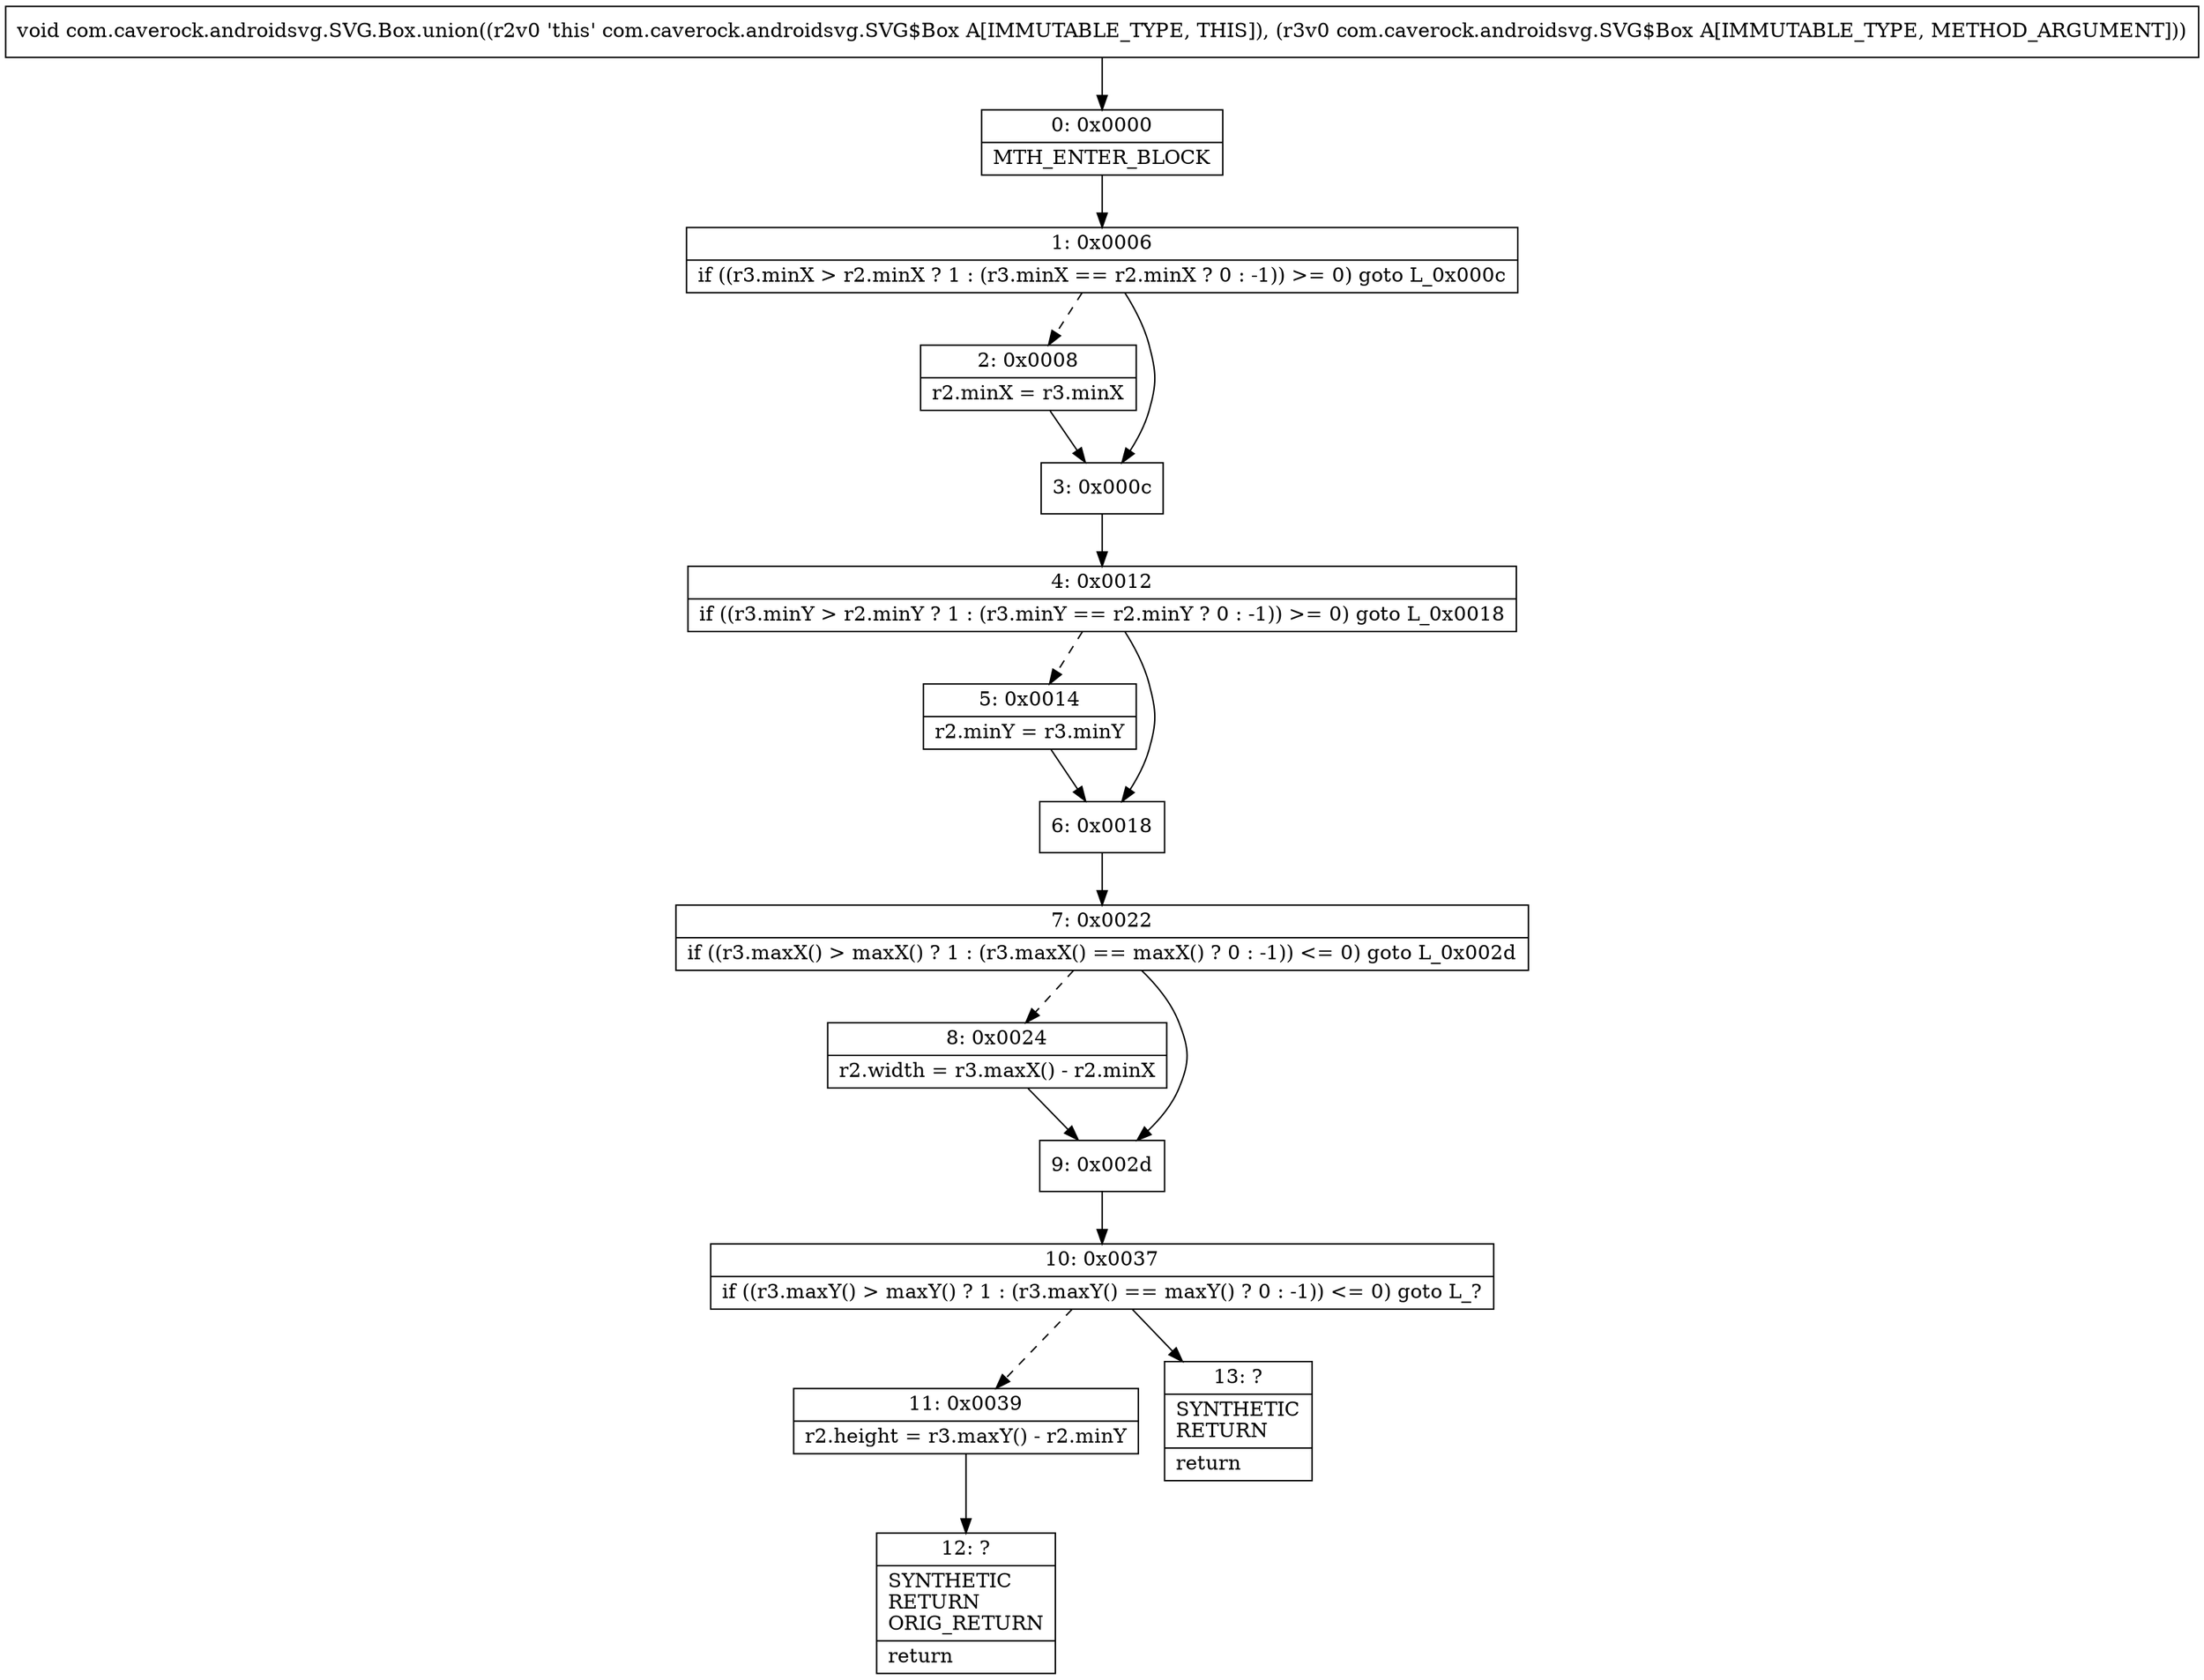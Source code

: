 digraph "CFG forcom.caverock.androidsvg.SVG.Box.union(Lcom\/caverock\/androidsvg\/SVG$Box;)V" {
Node_0 [shape=record,label="{0\:\ 0x0000|MTH_ENTER_BLOCK\l}"];
Node_1 [shape=record,label="{1\:\ 0x0006|if ((r3.minX \> r2.minX ? 1 : (r3.minX == r2.minX ? 0 : \-1)) \>= 0) goto L_0x000c\l}"];
Node_2 [shape=record,label="{2\:\ 0x0008|r2.minX = r3.minX\l}"];
Node_3 [shape=record,label="{3\:\ 0x000c}"];
Node_4 [shape=record,label="{4\:\ 0x0012|if ((r3.minY \> r2.minY ? 1 : (r3.minY == r2.minY ? 0 : \-1)) \>= 0) goto L_0x0018\l}"];
Node_5 [shape=record,label="{5\:\ 0x0014|r2.minY = r3.minY\l}"];
Node_6 [shape=record,label="{6\:\ 0x0018}"];
Node_7 [shape=record,label="{7\:\ 0x0022|if ((r3.maxX() \> maxX() ? 1 : (r3.maxX() == maxX() ? 0 : \-1)) \<= 0) goto L_0x002d\l}"];
Node_8 [shape=record,label="{8\:\ 0x0024|r2.width = r3.maxX() \- r2.minX\l}"];
Node_9 [shape=record,label="{9\:\ 0x002d}"];
Node_10 [shape=record,label="{10\:\ 0x0037|if ((r3.maxY() \> maxY() ? 1 : (r3.maxY() == maxY() ? 0 : \-1)) \<= 0) goto L_?\l}"];
Node_11 [shape=record,label="{11\:\ 0x0039|r2.height = r3.maxY() \- r2.minY\l}"];
Node_12 [shape=record,label="{12\:\ ?|SYNTHETIC\lRETURN\lORIG_RETURN\l|return\l}"];
Node_13 [shape=record,label="{13\:\ ?|SYNTHETIC\lRETURN\l|return\l}"];
MethodNode[shape=record,label="{void com.caverock.androidsvg.SVG.Box.union((r2v0 'this' com.caverock.androidsvg.SVG$Box A[IMMUTABLE_TYPE, THIS]), (r3v0 com.caverock.androidsvg.SVG$Box A[IMMUTABLE_TYPE, METHOD_ARGUMENT])) }"];
MethodNode -> Node_0;
Node_0 -> Node_1;
Node_1 -> Node_2[style=dashed];
Node_1 -> Node_3;
Node_2 -> Node_3;
Node_3 -> Node_4;
Node_4 -> Node_5[style=dashed];
Node_4 -> Node_6;
Node_5 -> Node_6;
Node_6 -> Node_7;
Node_7 -> Node_8[style=dashed];
Node_7 -> Node_9;
Node_8 -> Node_9;
Node_9 -> Node_10;
Node_10 -> Node_11[style=dashed];
Node_10 -> Node_13;
Node_11 -> Node_12;
}

